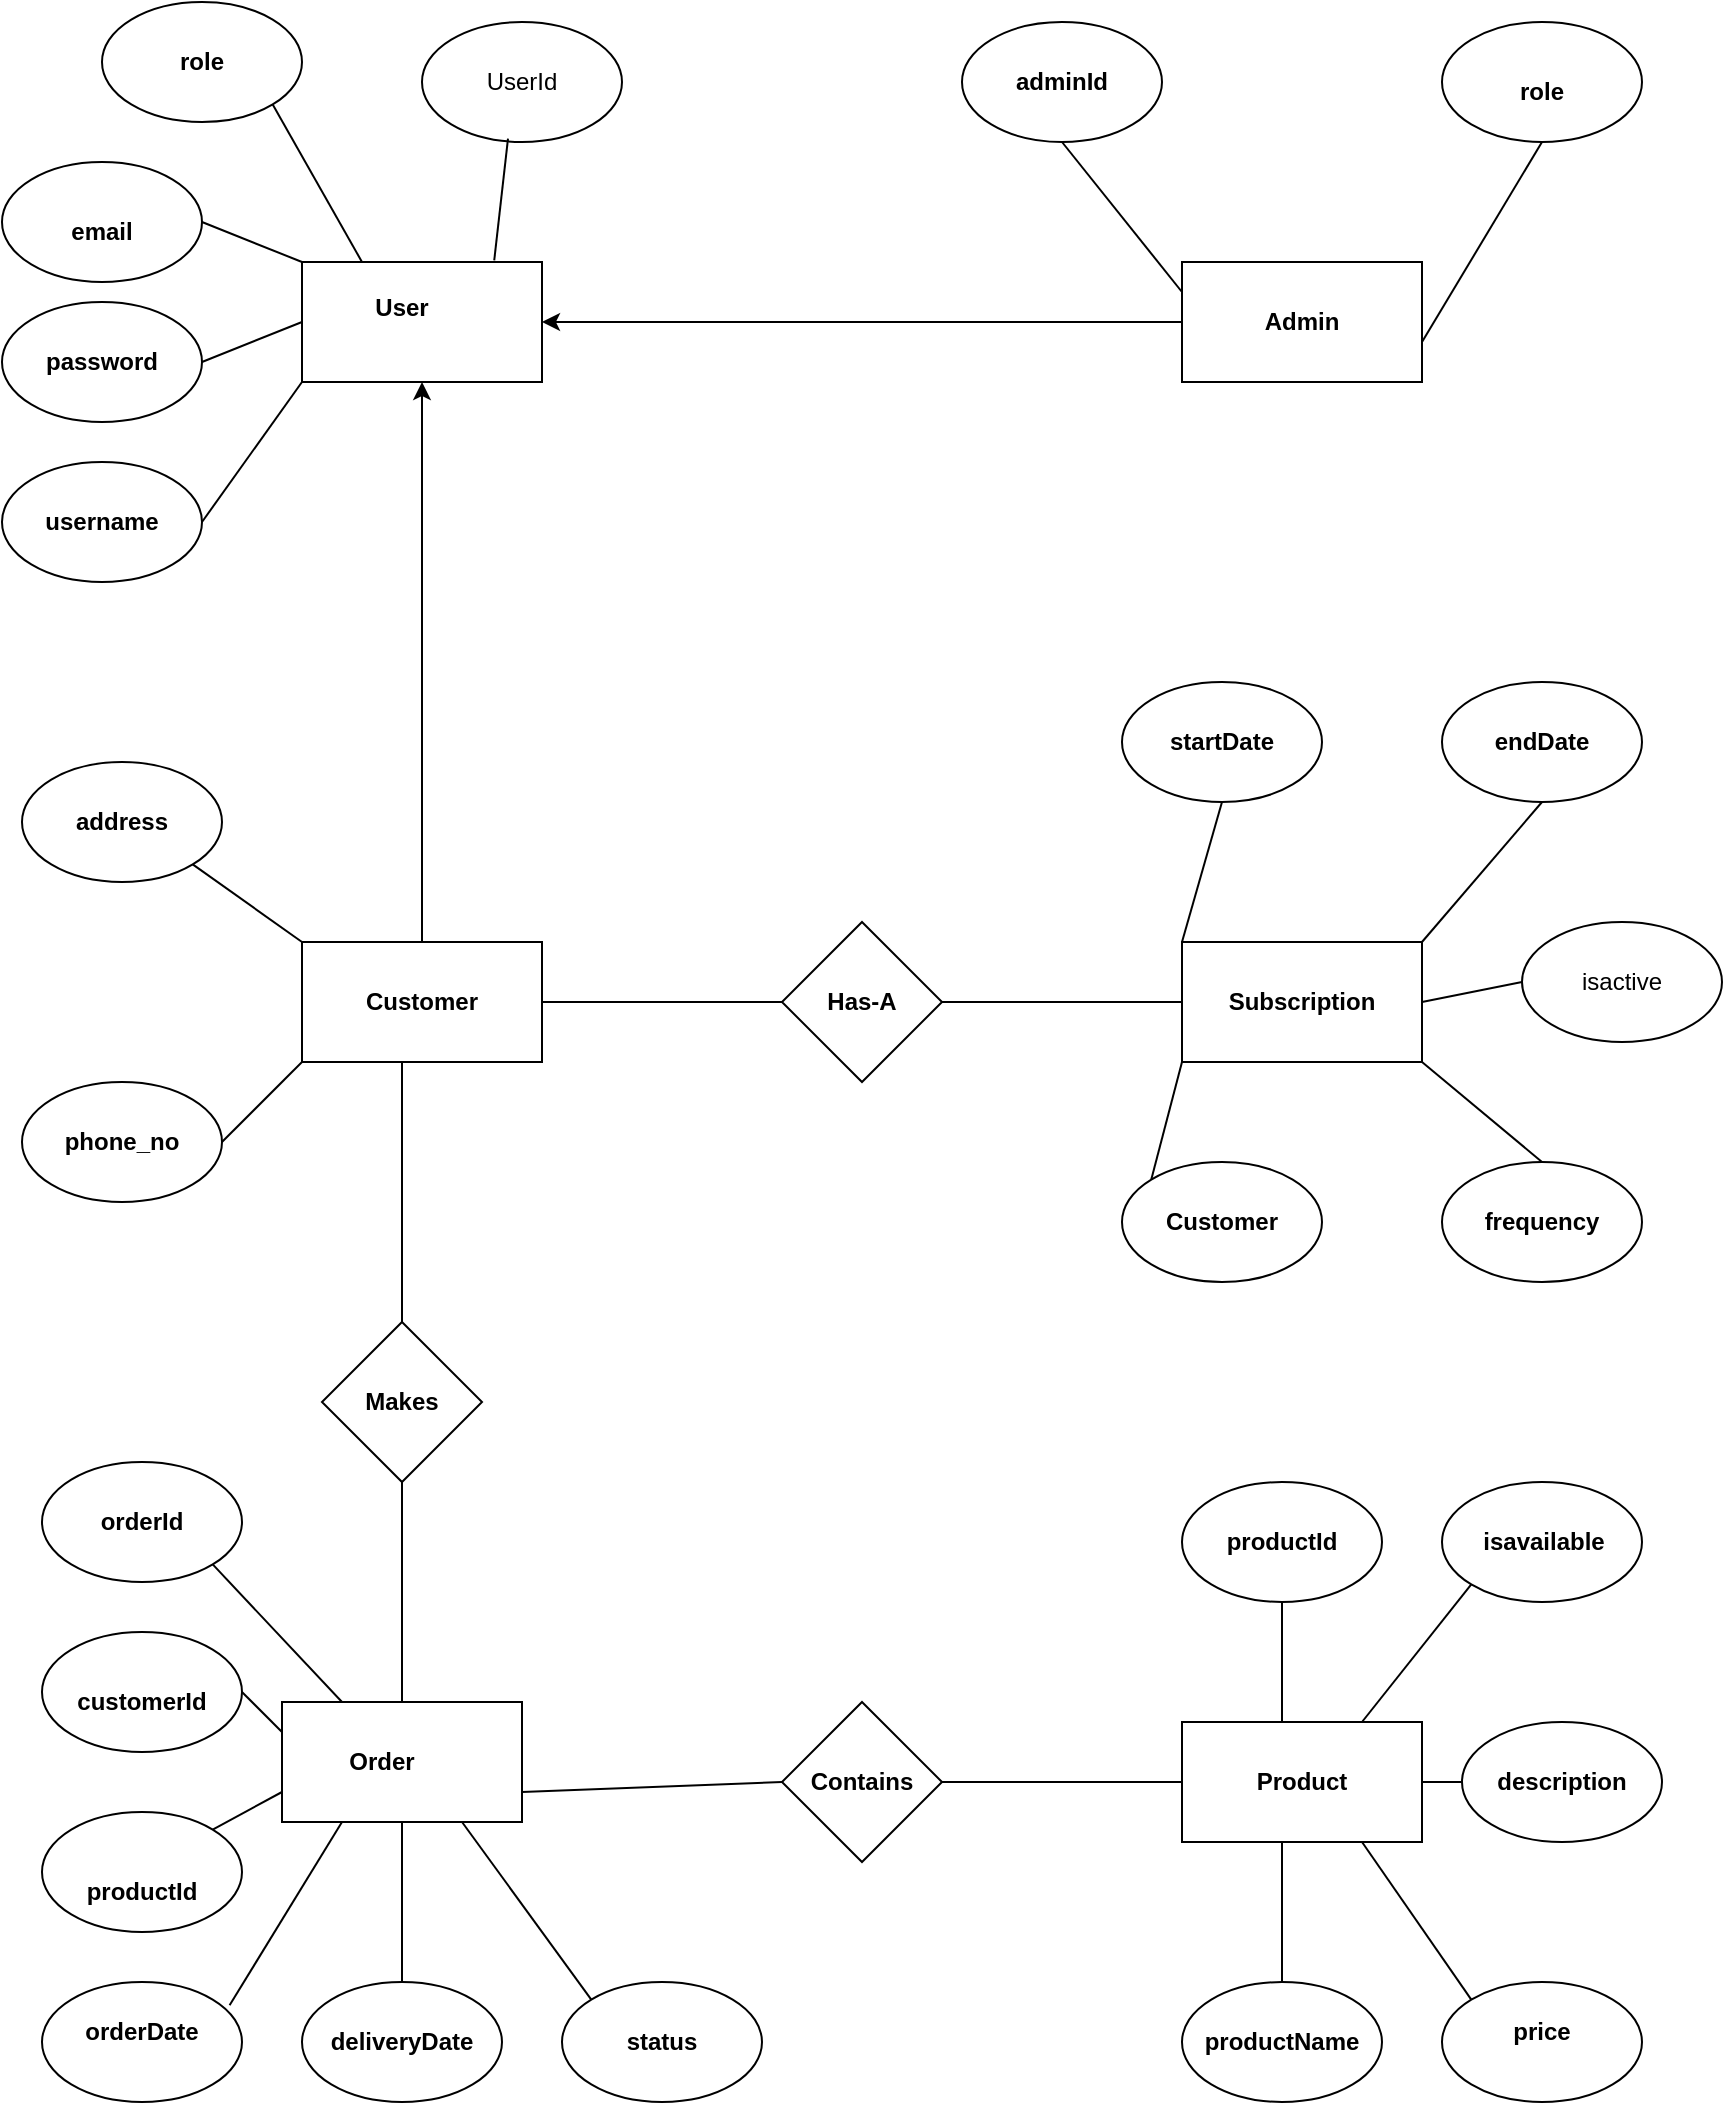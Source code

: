 <mxfile version="24.7.7">
  <diagram name="Page-1" id="XR_sAPpowPh_m-RyvFGj">
    <mxGraphModel dx="1735" dy="1176" grid="1" gridSize="10" guides="1" tooltips="1" connect="1" arrows="1" fold="1" page="1" pageScale="1" pageWidth="850" pageHeight="1100" math="0" shadow="0">
      <root>
        <mxCell id="0" />
        <mxCell id="1" parent="0" />
        <mxCell id="2tXrm1ku4In5ayjomrIE-94" style="edgeStyle=orthogonalEdgeStyle;rounded=0;orthogonalLoop=1;jettySize=auto;html=1;exitX=0.5;exitY=0;exitDx=0;exitDy=0;entryX=0.5;entryY=1;entryDx=0;entryDy=0;" parent="1" source="D4Uwa5f9jRaThYVNO9h9-1" target="2tXrm1ku4In5ayjomrIE-8" edge="1">
          <mxGeometry relative="1" as="geometry">
            <mxPoint x="220.333" y="230.0" as="targetPoint" />
          </mxGeometry>
        </mxCell>
        <mxCell id="D4Uwa5f9jRaThYVNO9h9-1" value="" style="rounded=0;whiteSpace=wrap;html=1;" parent="1" vertex="1">
          <mxGeometry x="160" y="490" width="120" height="60" as="geometry" />
        </mxCell>
        <mxCell id="D4Uwa5f9jRaThYVNO9h9-2" value="" style="rounded=0;whiteSpace=wrap;html=1;" parent="1" vertex="1">
          <mxGeometry x="150" y="870" width="120" height="60" as="geometry" />
        </mxCell>
        <mxCell id="D4Uwa5f9jRaThYVNO9h9-3" value="" style="rounded=0;whiteSpace=wrap;html=1;" parent="1" vertex="1">
          <mxGeometry x="600" y="880" width="120" height="60" as="geometry" />
        </mxCell>
        <mxCell id="2tXrm1ku4In5ayjomrIE-13" style="edgeStyle=orthogonalEdgeStyle;rounded=0;orthogonalLoop=1;jettySize=auto;html=1;exitX=0;exitY=0.5;exitDx=0;exitDy=0;entryX=1;entryY=0.5;entryDx=0;entryDy=0;" parent="1" source="D4Uwa5f9jRaThYVNO9h9-4" target="2tXrm1ku4In5ayjomrIE-8" edge="1">
          <mxGeometry relative="1" as="geometry" />
        </mxCell>
        <mxCell id="D4Uwa5f9jRaThYVNO9h9-4" value="" style="rounded=0;whiteSpace=wrap;html=1;" parent="1" vertex="1">
          <mxGeometry x="600" y="150" width="120" height="60" as="geometry" />
        </mxCell>
        <mxCell id="2tXrm1ku4In5ayjomrIE-1" value="" style="rhombus;whiteSpace=wrap;html=1;" parent="1" vertex="1">
          <mxGeometry x="400" y="870" width="80" height="80" as="geometry" />
        </mxCell>
        <mxCell id="2tXrm1ku4In5ayjomrIE-2" value="" style="rhombus;whiteSpace=wrap;html=1;" parent="1" vertex="1">
          <mxGeometry x="170" y="680" width="80" height="80" as="geometry" />
        </mxCell>
        <mxCell id="2tXrm1ku4In5ayjomrIE-3" value="" style="rounded=0;whiteSpace=wrap;html=1;" parent="1" vertex="1">
          <mxGeometry x="600" y="490" width="120" height="60" as="geometry" />
        </mxCell>
        <mxCell id="2tXrm1ku4In5ayjomrIE-8" value="" style="rounded=0;whiteSpace=wrap;html=1;" parent="1" vertex="1">
          <mxGeometry x="160" y="150" width="120" height="60" as="geometry" />
        </mxCell>
        <mxCell id="2tXrm1ku4In5ayjomrIE-9" value="" style="rhombus;whiteSpace=wrap;html=1;" parent="1" vertex="1">
          <mxGeometry x="400" y="480" width="80" height="80" as="geometry" />
        </mxCell>
        <mxCell id="2tXrm1ku4In5ayjomrIE-14" value="&lt;b&gt;Customer&lt;/b&gt;" style="text;html=1;align=center;verticalAlign=middle;whiteSpace=wrap;rounded=0;" parent="1" vertex="1">
          <mxGeometry x="190" y="505" width="60" height="30" as="geometry" />
        </mxCell>
        <mxCell id="2tXrm1ku4In5ayjomrIE-18" value="&lt;b&gt;User&lt;/b&gt;" style="text;html=1;align=center;verticalAlign=middle;whiteSpace=wrap;rounded=0;" parent="1" vertex="1">
          <mxGeometry x="180" y="145" width="60" height="55" as="geometry" />
        </mxCell>
        <mxCell id="2tXrm1ku4In5ayjomrIE-19" value="&lt;b&gt;Admin&lt;/b&gt;" style="text;html=1;align=center;verticalAlign=middle;whiteSpace=wrap;rounded=0;" parent="1" vertex="1">
          <mxGeometry x="630" y="165" width="60" height="30" as="geometry" />
        </mxCell>
        <mxCell id="2tXrm1ku4In5ayjomrIE-20" value="&lt;b&gt;Subscription&lt;/b&gt;" style="text;html=1;align=center;verticalAlign=middle;whiteSpace=wrap;rounded=0;" parent="1" vertex="1">
          <mxGeometry x="630" y="505" width="60" height="30" as="geometry" />
        </mxCell>
        <mxCell id="2tXrm1ku4In5ayjomrIE-21" value="&lt;b&gt;Order&lt;/b&gt;" style="text;html=1;align=center;verticalAlign=middle;whiteSpace=wrap;rounded=0;" parent="1" vertex="1">
          <mxGeometry x="170" y="885" width="60" height="30" as="geometry" />
        </mxCell>
        <mxCell id="2tXrm1ku4In5ayjomrIE-22" value="&lt;b&gt;Product&lt;/b&gt;" style="text;html=1;align=center;verticalAlign=middle;whiteSpace=wrap;rounded=0;" parent="1" vertex="1">
          <mxGeometry x="630" y="885" width="60" height="50" as="geometry" />
        </mxCell>
        <mxCell id="2tXrm1ku4In5ayjomrIE-23" value="&lt;b&gt;Contains&lt;/b&gt;" style="text;html=1;align=center;verticalAlign=middle;whiteSpace=wrap;rounded=0;" parent="1" vertex="1">
          <mxGeometry x="410" y="895" width="60" height="30" as="geometry" />
        </mxCell>
        <mxCell id="2tXrm1ku4In5ayjomrIE-24" value="&lt;b&gt;Makes&lt;/b&gt;" style="text;html=1;align=center;verticalAlign=middle;whiteSpace=wrap;rounded=0;" parent="1" vertex="1">
          <mxGeometry x="180" y="705" width="60" height="30" as="geometry" />
        </mxCell>
        <mxCell id="2tXrm1ku4In5ayjomrIE-28" value="&lt;b&gt;Has-A&lt;/b&gt;" style="text;html=1;align=center;verticalAlign=middle;whiteSpace=wrap;rounded=0;" parent="1" vertex="1">
          <mxGeometry x="410" y="505" width="60" height="30" as="geometry" />
        </mxCell>
        <mxCell id="2tXrm1ku4In5ayjomrIE-34" value="" style="endArrow=none;html=1;rounded=0;exitX=0.5;exitY=0;exitDx=0;exitDy=0;" parent="1" source="D4Uwa5f9jRaThYVNO9h9-2" edge="1">
          <mxGeometry width="50" height="50" relative="1" as="geometry">
            <mxPoint x="160" y="810" as="sourcePoint" />
            <mxPoint x="210" y="760" as="targetPoint" />
          </mxGeometry>
        </mxCell>
        <mxCell id="2tXrm1ku4In5ayjomrIE-35" value="" style="endArrow=none;html=1;rounded=0;exitX=0.5;exitY=0;exitDx=0;exitDy=0;" parent="1" source="2tXrm1ku4In5ayjomrIE-2" edge="1">
          <mxGeometry width="50" height="50" relative="1" as="geometry">
            <mxPoint x="460" y="600" as="sourcePoint" />
            <mxPoint x="210" y="550" as="targetPoint" />
          </mxGeometry>
        </mxCell>
        <mxCell id="2tXrm1ku4In5ayjomrIE-36" value="" style="endArrow=none;html=1;rounded=0;entryX=0;entryY=0.5;entryDx=0;entryDy=0;exitX=1;exitY=0.5;exitDx=0;exitDy=0;" parent="1" source="2tXrm1ku4In5ayjomrIE-9" target="2tXrm1ku4In5ayjomrIE-3" edge="1">
          <mxGeometry width="50" height="50" relative="1" as="geometry">
            <mxPoint x="460" y="600" as="sourcePoint" />
            <mxPoint x="510" y="550" as="targetPoint" />
          </mxGeometry>
        </mxCell>
        <mxCell id="2tXrm1ku4In5ayjomrIE-37" value="" style="endArrow=none;html=1;rounded=0;entryX=0;entryY=0.5;entryDx=0;entryDy=0;exitX=1;exitY=0.5;exitDx=0;exitDy=0;" parent="1" source="D4Uwa5f9jRaThYVNO9h9-1" target="2tXrm1ku4In5ayjomrIE-9" edge="1">
          <mxGeometry width="50" height="50" relative="1" as="geometry">
            <mxPoint x="460" y="600" as="sourcePoint" />
            <mxPoint x="510" y="550" as="targetPoint" />
          </mxGeometry>
        </mxCell>
        <mxCell id="2tXrm1ku4In5ayjomrIE-38" value="" style="endArrow=none;html=1;rounded=0;entryX=0;entryY=0.5;entryDx=0;entryDy=0;exitX=1;exitY=0.5;exitDx=0;exitDy=0;" parent="1" source="2tXrm1ku4In5ayjomrIE-1" target="D4Uwa5f9jRaThYVNO9h9-3" edge="1">
          <mxGeometry width="50" height="50" relative="1" as="geometry">
            <mxPoint x="460" y="600" as="sourcePoint" />
            <mxPoint x="510" y="550" as="targetPoint" />
          </mxGeometry>
        </mxCell>
        <mxCell id="2tXrm1ku4In5ayjomrIE-42" value="" style="endArrow=none;html=1;rounded=0;entryX=0;entryY=0.5;entryDx=0;entryDy=0;exitX=1;exitY=0.75;exitDx=0;exitDy=0;" parent="1" source="D4Uwa5f9jRaThYVNO9h9-2" target="2tXrm1ku4In5ayjomrIE-1" edge="1">
          <mxGeometry width="50" height="50" relative="1" as="geometry">
            <mxPoint x="460" y="600" as="sourcePoint" />
            <mxPoint x="510" y="550" as="targetPoint" />
          </mxGeometry>
        </mxCell>
        <mxCell id="2tXrm1ku4In5ayjomrIE-45" value="" style="ellipse;whiteSpace=wrap;html=1;" parent="1" vertex="1">
          <mxGeometry x="730" y="30" width="100" height="60" as="geometry" />
        </mxCell>
        <mxCell id="2tXrm1ku4In5ayjomrIE-46" value="" style="ellipse;whiteSpace=wrap;html=1;" parent="1" vertex="1">
          <mxGeometry x="490" y="30" width="100" height="60" as="geometry" />
        </mxCell>
        <mxCell id="2tXrm1ku4In5ayjomrIE-57" value="" style="endArrow=none;html=1;rounded=0;entryX=0.5;entryY=1;entryDx=0;entryDy=0;exitX=0;exitY=0.25;exitDx=0;exitDy=0;" parent="1" source="D4Uwa5f9jRaThYVNO9h9-4" target="2tXrm1ku4In5ayjomrIE-46" edge="1">
          <mxGeometry width="50" height="50" relative="1" as="geometry">
            <mxPoint x="460" y="600" as="sourcePoint" />
            <mxPoint x="510" y="550" as="targetPoint" />
          </mxGeometry>
        </mxCell>
        <mxCell id="2tXrm1ku4In5ayjomrIE-59" value="" style="endArrow=none;html=1;rounded=0;entryX=0.5;entryY=1;entryDx=0;entryDy=0;" parent="1" target="2tXrm1ku4In5ayjomrIE-45" edge="1">
          <mxGeometry width="50" height="50" relative="1" as="geometry">
            <mxPoint x="720" y="190" as="sourcePoint" />
            <mxPoint x="510" y="550" as="targetPoint" />
          </mxGeometry>
        </mxCell>
        <mxCell id="2tXrm1ku4In5ayjomrIE-60" value="" style="ellipse;whiteSpace=wrap;html=1;" parent="1" vertex="1">
          <mxGeometry x="570" y="600" width="100" height="60" as="geometry" />
        </mxCell>
        <mxCell id="2tXrm1ku4In5ayjomrIE-61" value="" style="ellipse;whiteSpace=wrap;html=1;" parent="1" vertex="1">
          <mxGeometry x="730" y="600" width="100" height="60" as="geometry" />
        </mxCell>
        <mxCell id="2tXrm1ku4In5ayjomrIE-62" value="" style="ellipse;whiteSpace=wrap;html=1;" parent="1" vertex="1">
          <mxGeometry x="730" y="360" width="100" height="60" as="geometry" />
        </mxCell>
        <mxCell id="2tXrm1ku4In5ayjomrIE-63" value="" style="ellipse;whiteSpace=wrap;html=1;" parent="1" vertex="1">
          <mxGeometry x="570" y="360" width="100" height="60" as="geometry" />
        </mxCell>
        <mxCell id="2tXrm1ku4In5ayjomrIE-66" value="" style="endArrow=none;html=1;rounded=0;entryX=0;entryY=0;entryDx=0;entryDy=0;exitX=0.5;exitY=1;exitDx=0;exitDy=0;" parent="1" source="2tXrm1ku4In5ayjomrIE-63" target="2tXrm1ku4In5ayjomrIE-3" edge="1">
          <mxGeometry width="50" height="50" relative="1" as="geometry">
            <mxPoint x="460" y="600" as="sourcePoint" />
            <mxPoint x="510" y="550" as="targetPoint" />
          </mxGeometry>
        </mxCell>
        <mxCell id="2tXrm1ku4In5ayjomrIE-67" value="" style="endArrow=none;html=1;rounded=0;entryX=1;entryY=0;entryDx=0;entryDy=0;exitX=0.5;exitY=1;exitDx=0;exitDy=0;" parent="1" source="2tXrm1ku4In5ayjomrIE-62" target="2tXrm1ku4In5ayjomrIE-3" edge="1">
          <mxGeometry width="50" height="50" relative="1" as="geometry">
            <mxPoint x="460" y="600" as="sourcePoint" />
            <mxPoint x="510" y="550" as="targetPoint" />
          </mxGeometry>
        </mxCell>
        <mxCell id="2tXrm1ku4In5ayjomrIE-68" value="" style="endArrow=none;html=1;rounded=0;entryX=0;entryY=1;entryDx=0;entryDy=0;exitX=0;exitY=0;exitDx=0;exitDy=0;" parent="1" source="2tXrm1ku4In5ayjomrIE-60" target="2tXrm1ku4In5ayjomrIE-3" edge="1">
          <mxGeometry width="50" height="50" relative="1" as="geometry">
            <mxPoint x="460" y="600" as="sourcePoint" />
            <mxPoint x="510" y="550" as="targetPoint" />
          </mxGeometry>
        </mxCell>
        <mxCell id="2tXrm1ku4In5ayjomrIE-72" value="" style="endArrow=none;html=1;rounded=0;entryX=1;entryY=1;entryDx=0;entryDy=0;exitX=0.5;exitY=0;exitDx=0;exitDy=0;" parent="1" source="2tXrm1ku4In5ayjomrIE-61" target="2tXrm1ku4In5ayjomrIE-3" edge="1">
          <mxGeometry width="50" height="50" relative="1" as="geometry">
            <mxPoint x="460" y="600" as="sourcePoint" />
            <mxPoint x="510" y="550" as="targetPoint" />
          </mxGeometry>
        </mxCell>
        <mxCell id="2tXrm1ku4In5ayjomrIE-75" value="" style="ellipse;whiteSpace=wrap;html=1;" parent="1" vertex="1">
          <mxGeometry x="20" y="560" width="100" height="60" as="geometry" />
        </mxCell>
        <mxCell id="2tXrm1ku4In5ayjomrIE-76" value="" style="ellipse;whiteSpace=wrap;html=1;" parent="1" vertex="1">
          <mxGeometry x="20" y="400" width="100" height="60" as="geometry" />
        </mxCell>
        <mxCell id="2tXrm1ku4In5ayjomrIE-78" value="" style="endArrow=none;html=1;rounded=0;exitX=1;exitY=0.5;exitDx=0;exitDy=0;entryX=0;entryY=1;entryDx=0;entryDy=0;" parent="1" source="2tXrm1ku4In5ayjomrIE-75" target="D4Uwa5f9jRaThYVNO9h9-1" edge="1">
          <mxGeometry width="50" height="50" relative="1" as="geometry">
            <mxPoint x="460" y="600" as="sourcePoint" />
            <mxPoint x="510" y="550" as="targetPoint" />
          </mxGeometry>
        </mxCell>
        <mxCell id="2tXrm1ku4In5ayjomrIE-79" value="" style="endArrow=none;html=1;rounded=0;entryX=1;entryY=1;entryDx=0;entryDy=0;exitX=0;exitY=0;exitDx=0;exitDy=0;" parent="1" source="D4Uwa5f9jRaThYVNO9h9-1" target="2tXrm1ku4In5ayjomrIE-76" edge="1">
          <mxGeometry width="50" height="50" relative="1" as="geometry">
            <mxPoint x="460" y="600" as="sourcePoint" />
            <mxPoint x="510" y="550" as="targetPoint" />
          </mxGeometry>
        </mxCell>
        <mxCell id="2tXrm1ku4In5ayjomrIE-81" value="" style="ellipse;whiteSpace=wrap;html=1;" parent="1" vertex="1">
          <mxGeometry x="10" y="250" width="100" height="60" as="geometry" />
        </mxCell>
        <mxCell id="2tXrm1ku4In5ayjomrIE-82" value="" style="ellipse;whiteSpace=wrap;html=1;" parent="1" vertex="1">
          <mxGeometry x="10" y="170" width="100" height="60" as="geometry" />
        </mxCell>
        <mxCell id="2tXrm1ku4In5ayjomrIE-83" value="" style="ellipse;whiteSpace=wrap;html=1;" parent="1" vertex="1">
          <mxGeometry x="10" y="100" width="100" height="60" as="geometry" />
        </mxCell>
        <mxCell id="2tXrm1ku4In5ayjomrIE-84" value="" style="ellipse;whiteSpace=wrap;html=1;" parent="1" vertex="1">
          <mxGeometry x="60" y="20" width="100" height="60" as="geometry" />
        </mxCell>
        <mxCell id="2tXrm1ku4In5ayjomrIE-88" value="" style="endArrow=none;html=1;rounded=0;entryX=0;entryY=1;entryDx=0;entryDy=0;exitX=1;exitY=0.5;exitDx=0;exitDy=0;" parent="1" source="2tXrm1ku4In5ayjomrIE-81" target="2tXrm1ku4In5ayjomrIE-8" edge="1">
          <mxGeometry width="50" height="50" relative="1" as="geometry">
            <mxPoint x="460" y="600" as="sourcePoint" />
            <mxPoint x="510" y="550" as="targetPoint" />
          </mxGeometry>
        </mxCell>
        <mxCell id="2tXrm1ku4In5ayjomrIE-89" value="" style="endArrow=none;html=1;rounded=0;entryX=0;entryY=0.5;entryDx=0;entryDy=0;exitX=1;exitY=0.5;exitDx=0;exitDy=0;" parent="1" source="2tXrm1ku4In5ayjomrIE-82" target="2tXrm1ku4In5ayjomrIE-8" edge="1">
          <mxGeometry width="50" height="50" relative="1" as="geometry">
            <mxPoint x="460" y="600" as="sourcePoint" />
            <mxPoint x="510" y="550" as="targetPoint" />
          </mxGeometry>
        </mxCell>
        <mxCell id="2tXrm1ku4In5ayjomrIE-90" value="" style="endArrow=none;html=1;rounded=0;entryX=0;entryY=0;entryDx=0;entryDy=0;exitX=1;exitY=0.5;exitDx=0;exitDy=0;" parent="1" source="2tXrm1ku4In5ayjomrIE-83" target="2tXrm1ku4In5ayjomrIE-8" edge="1">
          <mxGeometry width="50" height="50" relative="1" as="geometry">
            <mxPoint x="460" y="600" as="sourcePoint" />
            <mxPoint x="510" y="550" as="targetPoint" />
          </mxGeometry>
        </mxCell>
        <mxCell id="2tXrm1ku4In5ayjomrIE-91" value="" style="endArrow=none;html=1;rounded=0;entryX=0.25;entryY=0;entryDx=0;entryDy=0;exitX=1;exitY=1;exitDx=0;exitDy=0;" parent="1" source="2tXrm1ku4In5ayjomrIE-84" target="2tXrm1ku4In5ayjomrIE-8" edge="1">
          <mxGeometry width="50" height="50" relative="1" as="geometry">
            <mxPoint x="460" y="600" as="sourcePoint" />
            <mxPoint x="510" y="550" as="targetPoint" />
          </mxGeometry>
        </mxCell>
        <mxCell id="2tXrm1ku4In5ayjomrIE-95" value="" style="ellipse;whiteSpace=wrap;html=1;" parent="1" vertex="1">
          <mxGeometry x="740" y="880" width="100" height="60" as="geometry" />
        </mxCell>
        <mxCell id="2tXrm1ku4In5ayjomrIE-96" value="" style="ellipse;whiteSpace=wrap;html=1;" parent="1" vertex="1">
          <mxGeometry x="730" y="1010" width="100" height="60" as="geometry" />
        </mxCell>
        <mxCell id="2tXrm1ku4In5ayjomrIE-97" value="" style="ellipse;whiteSpace=wrap;html=1;" parent="1" vertex="1">
          <mxGeometry x="600" y="1010" width="100" height="60" as="geometry" />
        </mxCell>
        <mxCell id="2tXrm1ku4In5ayjomrIE-98" value="" style="ellipse;whiteSpace=wrap;html=1;" parent="1" vertex="1">
          <mxGeometry x="730" y="760" width="100" height="60" as="geometry" />
        </mxCell>
        <mxCell id="2tXrm1ku4In5ayjomrIE-99" value="" style="ellipse;whiteSpace=wrap;html=1;" parent="1" vertex="1">
          <mxGeometry x="600" y="760" width="100" height="60" as="geometry" />
        </mxCell>
        <mxCell id="2tXrm1ku4In5ayjomrIE-100" value="" style="endArrow=none;html=1;rounded=0;entryX=0;entryY=0.5;entryDx=0;entryDy=0;exitX=1;exitY=0.5;exitDx=0;exitDy=0;" parent="1" source="D4Uwa5f9jRaThYVNO9h9-3" target="2tXrm1ku4In5ayjomrIE-95" edge="1">
          <mxGeometry width="50" height="50" relative="1" as="geometry">
            <mxPoint x="650" y="880" as="sourcePoint" />
            <mxPoint x="700" y="830" as="targetPoint" />
          </mxGeometry>
        </mxCell>
        <mxCell id="2tXrm1ku4In5ayjomrIE-101" value="" style="endArrow=none;html=1;rounded=0;entryX=0.5;entryY=1;entryDx=0;entryDy=0;" parent="1" target="2tXrm1ku4In5ayjomrIE-99" edge="1">
          <mxGeometry width="50" height="50" relative="1" as="geometry">
            <mxPoint x="650" y="880" as="sourcePoint" />
            <mxPoint x="700" y="830" as="targetPoint" />
          </mxGeometry>
        </mxCell>
        <mxCell id="2tXrm1ku4In5ayjomrIE-103" value="" style="endArrow=none;html=1;rounded=0;entryX=0;entryY=1;entryDx=0;entryDy=0;exitX=0.75;exitY=0;exitDx=0;exitDy=0;" parent="1" source="D4Uwa5f9jRaThYVNO9h9-3" target="2tXrm1ku4In5ayjomrIE-98" edge="1">
          <mxGeometry width="50" height="50" relative="1" as="geometry">
            <mxPoint x="650" y="880" as="sourcePoint" />
            <mxPoint x="700" y="830" as="targetPoint" />
          </mxGeometry>
        </mxCell>
        <mxCell id="2tXrm1ku4In5ayjomrIE-104" value="" style="endArrow=none;html=1;rounded=0;entryX=0.5;entryY=0;entryDx=0;entryDy=0;" parent="1" target="2tXrm1ku4In5ayjomrIE-97" edge="1">
          <mxGeometry width="50" height="50" relative="1" as="geometry">
            <mxPoint x="650" y="940" as="sourcePoint" />
            <mxPoint x="700" y="830" as="targetPoint" />
          </mxGeometry>
        </mxCell>
        <mxCell id="2tXrm1ku4In5ayjomrIE-105" value="" style="endArrow=none;html=1;rounded=0;entryX=0;entryY=0;entryDx=0;entryDy=0;exitX=0.75;exitY=1;exitDx=0;exitDy=0;" parent="1" source="D4Uwa5f9jRaThYVNO9h9-3" target="2tXrm1ku4In5ayjomrIE-96" edge="1">
          <mxGeometry width="50" height="50" relative="1" as="geometry">
            <mxPoint x="650" y="880" as="sourcePoint" />
            <mxPoint x="700" y="830" as="targetPoint" />
          </mxGeometry>
        </mxCell>
        <mxCell id="2tXrm1ku4In5ayjomrIE-106" value="" style="ellipse;whiteSpace=wrap;html=1;" parent="1" vertex="1">
          <mxGeometry x="290" y="1010" width="100" height="60" as="geometry" />
        </mxCell>
        <mxCell id="2tXrm1ku4In5ayjomrIE-107" value="" style="ellipse;whiteSpace=wrap;html=1;" parent="1" vertex="1">
          <mxGeometry x="160" y="1010" width="100" height="60" as="geometry" />
        </mxCell>
        <mxCell id="2tXrm1ku4In5ayjomrIE-108" value="" style="ellipse;whiteSpace=wrap;html=1;" parent="1" vertex="1">
          <mxGeometry x="30" y="1010" width="100" height="60" as="geometry" />
        </mxCell>
        <mxCell id="2tXrm1ku4In5ayjomrIE-109" value="" style="ellipse;whiteSpace=wrap;html=1;" parent="1" vertex="1">
          <mxGeometry x="30" y="925" width="100" height="60" as="geometry" />
        </mxCell>
        <mxCell id="2tXrm1ku4In5ayjomrIE-110" value="" style="ellipse;whiteSpace=wrap;html=1;" parent="1" vertex="1">
          <mxGeometry x="30" y="835" width="100" height="60" as="geometry" />
        </mxCell>
        <mxCell id="2tXrm1ku4In5ayjomrIE-111" value="" style="ellipse;whiteSpace=wrap;html=1;" parent="1" vertex="1">
          <mxGeometry x="30" y="750" width="100" height="60" as="geometry" />
        </mxCell>
        <mxCell id="2tXrm1ku4In5ayjomrIE-113" value="" style="endArrow=none;html=1;rounded=0;exitX=0.938;exitY=0.194;exitDx=0;exitDy=0;exitPerimeter=0;entryX=0.25;entryY=1;entryDx=0;entryDy=0;" parent="1" source="2tXrm1ku4In5ayjomrIE-108" target="D4Uwa5f9jRaThYVNO9h9-2" edge="1">
          <mxGeometry width="50" height="50" relative="1" as="geometry">
            <mxPoint x="200" y="980" as="sourcePoint" />
            <mxPoint x="250" y="930" as="targetPoint" />
          </mxGeometry>
        </mxCell>
        <mxCell id="2tXrm1ku4In5ayjomrIE-114" value="" style="endArrow=none;html=1;rounded=0;entryX=0.5;entryY=1;entryDx=0;entryDy=0;exitX=0.5;exitY=0;exitDx=0;exitDy=0;" parent="1" source="2tXrm1ku4In5ayjomrIE-107" target="D4Uwa5f9jRaThYVNO9h9-2" edge="1">
          <mxGeometry width="50" height="50" relative="1" as="geometry">
            <mxPoint x="200" y="980" as="sourcePoint" />
            <mxPoint x="250" y="930" as="targetPoint" />
          </mxGeometry>
        </mxCell>
        <mxCell id="2tXrm1ku4In5ayjomrIE-115" value="" style="endArrow=none;html=1;rounded=0;entryX=0;entryY=0;entryDx=0;entryDy=0;exitX=0.75;exitY=1;exitDx=0;exitDy=0;" parent="1" source="D4Uwa5f9jRaThYVNO9h9-2" target="2tXrm1ku4In5ayjomrIE-106" edge="1">
          <mxGeometry width="50" height="50" relative="1" as="geometry">
            <mxPoint x="200" y="980" as="sourcePoint" />
            <mxPoint x="250" y="930" as="targetPoint" />
          </mxGeometry>
        </mxCell>
        <mxCell id="2tXrm1ku4In5ayjomrIE-116" value="" style="endArrow=none;html=1;rounded=0;entryX=1;entryY=0;entryDx=0;entryDy=0;exitX=0;exitY=0.75;exitDx=0;exitDy=0;" parent="1" source="D4Uwa5f9jRaThYVNO9h9-2" target="2tXrm1ku4In5ayjomrIE-109" edge="1">
          <mxGeometry width="50" height="50" relative="1" as="geometry">
            <mxPoint x="200" y="980" as="sourcePoint" />
            <mxPoint x="250" y="930" as="targetPoint" />
          </mxGeometry>
        </mxCell>
        <mxCell id="2tXrm1ku4In5ayjomrIE-117" value="" style="endArrow=none;html=1;rounded=0;entryX=1;entryY=0.5;entryDx=0;entryDy=0;exitX=0;exitY=0.25;exitDx=0;exitDy=0;" parent="1" source="D4Uwa5f9jRaThYVNO9h9-2" target="2tXrm1ku4In5ayjomrIE-110" edge="1">
          <mxGeometry width="50" height="50" relative="1" as="geometry">
            <mxPoint x="200" y="980" as="sourcePoint" />
            <mxPoint x="250" y="930" as="targetPoint" />
          </mxGeometry>
        </mxCell>
        <mxCell id="2tXrm1ku4In5ayjomrIE-118" value="" style="endArrow=none;html=1;rounded=0;entryX=1;entryY=1;entryDx=0;entryDy=0;exitX=0.25;exitY=0;exitDx=0;exitDy=0;" parent="1" source="D4Uwa5f9jRaThYVNO9h9-2" target="2tXrm1ku4In5ayjomrIE-111" edge="1">
          <mxGeometry width="50" height="50" relative="1" as="geometry">
            <mxPoint x="200" y="980" as="sourcePoint" />
            <mxPoint x="250" y="930" as="targetPoint" />
          </mxGeometry>
        </mxCell>
        <mxCell id="2tXrm1ku4In5ayjomrIE-119" value="&lt;b&gt;adminId&lt;/b&gt;" style="text;html=1;align=center;verticalAlign=middle;whiteSpace=wrap;rounded=0;" parent="1" vertex="1">
          <mxGeometry x="510" y="45" width="60" height="30" as="geometry" />
        </mxCell>
        <mxCell id="2tXrm1ku4In5ayjomrIE-124" value="&lt;b&gt;role&lt;/b&gt;" style="text;html=1;align=center;verticalAlign=middle;whiteSpace=wrap;rounded=0;" parent="1" vertex="1">
          <mxGeometry x="750" y="50" width="60" height="30" as="geometry" />
        </mxCell>
        <mxCell id="2tXrm1ku4In5ayjomrIE-125" value="&lt;b&gt;frequency&lt;/b&gt;" style="text;html=1;align=center;verticalAlign=middle;whiteSpace=wrap;rounded=0;" parent="1" vertex="1">
          <mxGeometry x="750" y="615" width="60" height="30" as="geometry" />
        </mxCell>
        <mxCell id="2tXrm1ku4In5ayjomrIE-126" value="&lt;b&gt;Customer&lt;/b&gt;" style="text;html=1;align=center;verticalAlign=middle;whiteSpace=wrap;rounded=0;" parent="1" vertex="1">
          <mxGeometry x="590" y="615" width="60" height="30" as="geometry" />
        </mxCell>
        <mxCell id="2tXrm1ku4In5ayjomrIE-127" value="&lt;b&gt;endDate&lt;/b&gt;" style="text;html=1;align=center;verticalAlign=middle;whiteSpace=wrap;rounded=0;" parent="1" vertex="1">
          <mxGeometry x="750" y="375" width="60" height="30" as="geometry" />
        </mxCell>
        <mxCell id="2tXrm1ku4In5ayjomrIE-128" value="&lt;b&gt;startDate&lt;/b&gt;" style="text;html=1;align=center;verticalAlign=middle;whiteSpace=wrap;rounded=0;" parent="1" vertex="1">
          <mxGeometry x="590" y="375" width="60" height="30" as="geometry" />
        </mxCell>
        <mxCell id="2tXrm1ku4In5ayjomrIE-132" value="&lt;b&gt;productName&lt;/b&gt;" style="text;html=1;align=center;verticalAlign=middle;whiteSpace=wrap;rounded=0;" parent="1" vertex="1">
          <mxGeometry x="620" y="1025" width="60" height="30" as="geometry" />
        </mxCell>
        <mxCell id="2tXrm1ku4In5ayjomrIE-133" value="&lt;b&gt;price&lt;/b&gt;" style="text;html=1;align=center;verticalAlign=middle;whiteSpace=wrap;rounded=0;" parent="1" vertex="1">
          <mxGeometry x="750" y="1020" width="60" height="30" as="geometry" />
        </mxCell>
        <mxCell id="2tXrm1ku4In5ayjomrIE-134" value="&lt;b&gt;description&lt;/b&gt;&lt;span style=&quot;color: rgba(0, 0, 0, 0); font-family: monospace; font-size: 0px; text-align: start; text-wrap: nowrap;&quot;&gt;%3CmxGraphModel%3E%3Croot%3E%3CmxCell%20id%3D%220%22%2F%3E%3CmxCell%20id%3D%221%22%20parent%3D%220%22%2F%3E%3CmxCell%20id%3D%222%22%20style%3D%22edgeStyle%3DorthogonalEdgeStyle%3Brounded%3D0%3BorthogonalLoop%3D1%3BjettySize%3Dauto%3Bhtml%3D1%3BexitX%3D0.5%3BexitY%3D0%3BexitDx%3D0%3BexitDy%3D0%3B%22%20edge%3D%221%22%20parent%3D%221%22%3E%3CmxGeometry%20relative%3D%221%22%20as%3D%22geometry%22%3E%3CmxPoint%20x%3D%22660%22%20y%3D%22655%22%20as%3D%22sourcePoint%22%2F%3E%3CmxPoint%20x%3D%22780%22%20y%3D%22760%22%20as%3D%22targetPoint%22%2F%3E%3C%2FmxGeometry%3E%3C%2FmxCell%3E%3C%2Froot%3E%3C%2FmxGraphModel%3E&lt;/span&gt;" style="text;html=1;align=center;verticalAlign=middle;whiteSpace=wrap;rounded=0;" parent="1" vertex="1">
          <mxGeometry x="760" y="895" width="60" height="30" as="geometry" />
        </mxCell>
        <mxCell id="2tXrm1ku4In5ayjomrIE-135" value="&lt;b&gt;isavailable&lt;/b&gt;" style="text;html=1;align=center;verticalAlign=middle;whiteSpace=wrap;rounded=0;" parent="1" vertex="1">
          <mxGeometry x="751" y="775" width="60" height="30" as="geometry" />
        </mxCell>
        <mxCell id="2tXrm1ku4In5ayjomrIE-136" value="&lt;b&gt;productId&lt;/b&gt;" style="text;html=1;align=center;verticalAlign=middle;whiteSpace=wrap;rounded=0;" parent="1" vertex="1">
          <mxGeometry x="620" y="775" width="60" height="30" as="geometry" />
        </mxCell>
        <mxCell id="2tXrm1ku4In5ayjomrIE-139" value="&lt;b&gt;orderId&lt;/b&gt;" style="text;html=1;align=center;verticalAlign=middle;whiteSpace=wrap;rounded=0;" parent="1" vertex="1">
          <mxGeometry x="50" y="765" width="60" height="30" as="geometry" />
        </mxCell>
        <mxCell id="2tXrm1ku4In5ayjomrIE-140" value="&lt;b&gt;customerId&lt;/b&gt;" style="text;html=1;align=center;verticalAlign=middle;whiteSpace=wrap;rounded=0;" parent="1" vertex="1">
          <mxGeometry x="50" y="855" width="60" height="30" as="geometry" />
        </mxCell>
        <mxCell id="2tXrm1ku4In5ayjomrIE-141" value="&lt;b&gt;deliveryDate&lt;/b&gt;" style="text;html=1;align=center;verticalAlign=middle;whiteSpace=wrap;rounded=0;" parent="1" vertex="1">
          <mxGeometry x="180" y="1025" width="60" height="30" as="geometry" />
        </mxCell>
        <mxCell id="2tXrm1ku4In5ayjomrIE-142" value="&lt;b&gt;orderDate&lt;/b&gt;" style="text;html=1;align=center;verticalAlign=middle;whiteSpace=wrap;rounded=0;" parent="1" vertex="1">
          <mxGeometry x="50" y="1020" width="60" height="30" as="geometry" />
        </mxCell>
        <mxCell id="2tXrm1ku4In5ayjomrIE-143" value="&lt;b&gt;productId&lt;/b&gt;" style="text;html=1;align=center;verticalAlign=middle;whiteSpace=wrap;rounded=0;" parent="1" vertex="1">
          <mxGeometry x="50" y="950" width="60" height="30" as="geometry" />
        </mxCell>
        <mxCell id="2tXrm1ku4In5ayjomrIE-146" value="&lt;b&gt;status&lt;/b&gt;" style="text;html=1;align=center;verticalAlign=middle;whiteSpace=wrap;rounded=0;" parent="1" vertex="1">
          <mxGeometry x="310" y="1025" width="60" height="30" as="geometry" />
        </mxCell>
        <mxCell id="2tXrm1ku4In5ayjomrIE-147" value="&lt;b&gt;phone_no&lt;/b&gt;" style="text;html=1;align=center;verticalAlign=middle;whiteSpace=wrap;rounded=0;" parent="1" vertex="1">
          <mxGeometry x="40" y="575" width="60" height="30" as="geometry" />
        </mxCell>
        <mxCell id="2tXrm1ku4In5ayjomrIE-148" value="&lt;b&gt;address&lt;/b&gt;" style="text;html=1;align=center;verticalAlign=middle;whiteSpace=wrap;rounded=0;" parent="1" vertex="1">
          <mxGeometry x="40" y="415" width="60" height="30" as="geometry" />
        </mxCell>
        <mxCell id="2tXrm1ku4In5ayjomrIE-151" value="&lt;b&gt;role&lt;/b&gt;" style="text;html=1;align=center;verticalAlign=middle;whiteSpace=wrap;rounded=0;" parent="1" vertex="1">
          <mxGeometry x="80" y="35" width="60" height="30" as="geometry" />
        </mxCell>
        <mxCell id="2tXrm1ku4In5ayjomrIE-152" value="&lt;b&gt;email&lt;/b&gt;" style="text;html=1;align=center;verticalAlign=middle;whiteSpace=wrap;rounded=0;" parent="1" vertex="1">
          <mxGeometry x="30" y="120" width="60" height="30" as="geometry" />
        </mxCell>
        <mxCell id="2tXrm1ku4In5ayjomrIE-153" value="&lt;b&gt;password&lt;/b&gt;" style="text;html=1;align=center;verticalAlign=middle;whiteSpace=wrap;rounded=0;" parent="1" vertex="1">
          <mxGeometry x="30" y="185" width="60" height="30" as="geometry" />
        </mxCell>
        <mxCell id="2tXrm1ku4In5ayjomrIE-154" value="&lt;b&gt;username&lt;/b&gt;" style="text;html=1;align=center;verticalAlign=middle;whiteSpace=wrap;rounded=0;" parent="1" vertex="1">
          <mxGeometry x="30" y="265" width="60" height="30" as="geometry" />
        </mxCell>
        <mxCell id="151HLW4Pr_FdBe1CTNLj-2" value="UserId" style="ellipse;whiteSpace=wrap;html=1;" vertex="1" parent="1">
          <mxGeometry x="220" y="30" width="100" height="60" as="geometry" />
        </mxCell>
        <mxCell id="151HLW4Pr_FdBe1CTNLj-5" value="" style="endArrow=none;html=1;rounded=0;entryX=0.43;entryY=0.972;entryDx=0;entryDy=0;entryPerimeter=0;exitX=0.801;exitY=-0.014;exitDx=0;exitDy=0;exitPerimeter=0;" edge="1" parent="1" source="2tXrm1ku4In5ayjomrIE-8" target="151HLW4Pr_FdBe1CTNLj-2">
          <mxGeometry width="50" height="50" relative="1" as="geometry">
            <mxPoint x="230" y="360" as="sourcePoint" />
            <mxPoint x="280" y="310" as="targetPoint" />
          </mxGeometry>
        </mxCell>
        <mxCell id="151HLW4Pr_FdBe1CTNLj-6" value="isactive" style="ellipse;whiteSpace=wrap;html=1;" vertex="1" parent="1">
          <mxGeometry x="770" y="480" width="100" height="60" as="geometry" />
        </mxCell>
        <mxCell id="151HLW4Pr_FdBe1CTNLj-9" value="" style="endArrow=none;html=1;rounded=0;entryX=0;entryY=0.5;entryDx=0;entryDy=0;exitX=1;exitY=0.5;exitDx=0;exitDy=0;" edge="1" parent="1" source="2tXrm1ku4In5ayjomrIE-3" target="151HLW4Pr_FdBe1CTNLj-6">
          <mxGeometry width="50" height="50" relative="1" as="geometry">
            <mxPoint x="390" y="560" as="sourcePoint" />
            <mxPoint x="440" y="510" as="targetPoint" />
          </mxGeometry>
        </mxCell>
      </root>
    </mxGraphModel>
  </diagram>
</mxfile>
